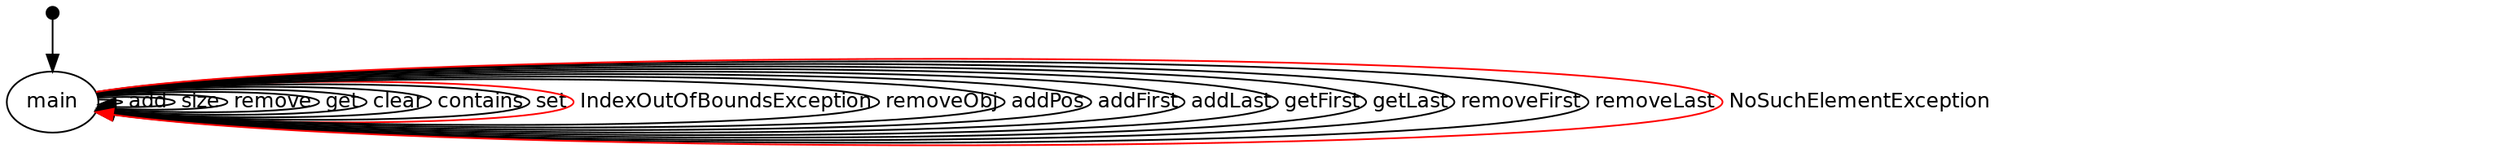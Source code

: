 digraph model {
  graph [ rankdir = "TB", ranksep="0.4", nodesep="0.2" ];
  node [ fontname = "Helvetica", fontsize="12.0", margin="0.07" ];
  edge [ fontname = "Helvetica", fontsize="12.0", margin="0.05" ];
  "" [ shape = "point", height="0.1" ];
  "" -> main
  main	-> main [ label = " add " ];
  main	-> main [ label = " size " ];
  main	-> main [ label = " remove " ];
  main	-> main [ label = " get " ];
  main	-> main [ label = " clear " ];
  main	-> main [ label = " contains " ];
  main	-> main [ label = " set " ];
  main	-> main [ label = " IndexOutOfBoundsException " color = "red" ];
  main	-> main [ label = " removeObj " ];
  main	-> main [ label = " addPos " ];
  main	-> main [ label = " addFirst " ];
  main	-> main [ label = " addLast " ];
  main	-> main [ label = " getFirst " ];
  main	-> main [ label = " getLast " ];
  main	-> main [ label = " removeFirst " ];
  main	-> main [ label = " removeLast " ];
  main	-> main [ label = " NoSuchElementException " color = "red" ];
}
